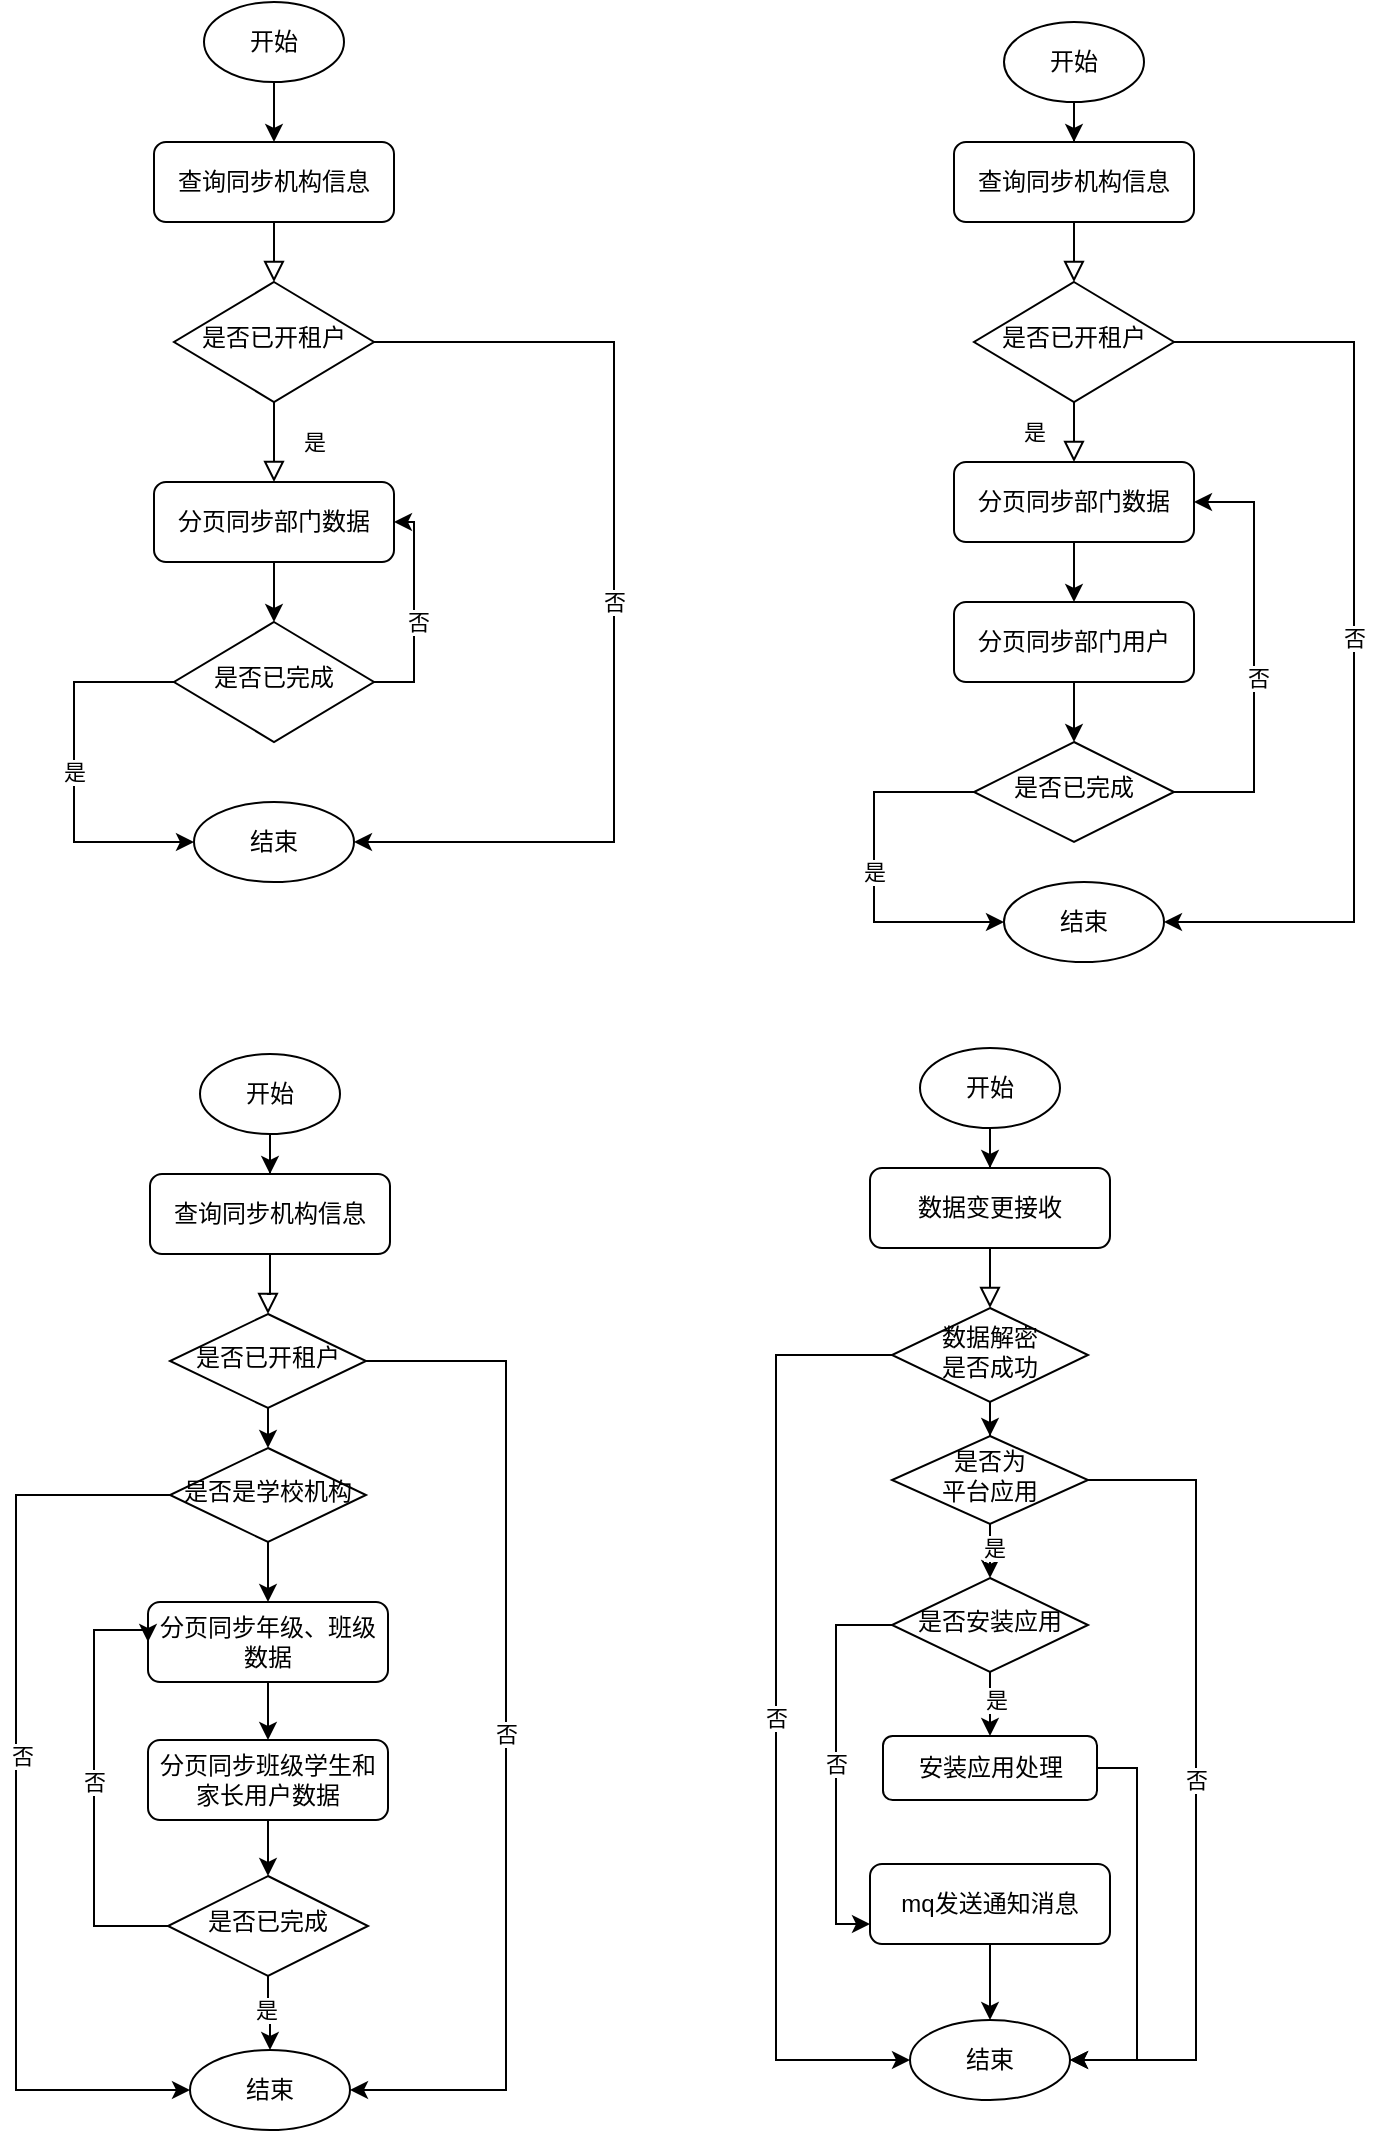 <mxfile version="21.3.3" type="github">
  <diagram id="C5RBs43oDa-KdzZeNtuy" name="Page-1">
    <mxGraphModel dx="954" dy="562" grid="0" gridSize="10" guides="1" tooltips="1" connect="1" arrows="1" fold="1" page="1" pageScale="1" pageWidth="827" pageHeight="1169" math="0" shadow="0">
      <root>
        <mxCell id="WIyWlLk6GJQsqaUBKTNV-0" />
        <mxCell id="WIyWlLk6GJQsqaUBKTNV-1" parent="WIyWlLk6GJQsqaUBKTNV-0" />
        <mxCell id="WIyWlLk6GJQsqaUBKTNV-2" value="" style="rounded=0;html=1;jettySize=auto;orthogonalLoop=1;fontSize=11;endArrow=block;endFill=0;endSize=8;strokeWidth=1;shadow=0;labelBackgroundColor=none;edgeStyle=orthogonalEdgeStyle;" parent="WIyWlLk6GJQsqaUBKTNV-1" source="WIyWlLk6GJQsqaUBKTNV-3" target="WIyWlLk6GJQsqaUBKTNV-6" edge="1">
          <mxGeometry relative="1" as="geometry" />
        </mxCell>
        <mxCell id="WIyWlLk6GJQsqaUBKTNV-3" value="查询同步机构信息" style="rounded=1;whiteSpace=wrap;html=1;fontSize=12;glass=0;strokeWidth=1;shadow=0;" parent="WIyWlLk6GJQsqaUBKTNV-1" vertex="1">
          <mxGeometry x="160" y="110" width="120" height="40" as="geometry" />
        </mxCell>
        <mxCell id="WIyWlLk6GJQsqaUBKTNV-4" value="是" style="rounded=0;html=1;jettySize=auto;orthogonalLoop=1;fontSize=11;endArrow=block;endFill=0;endSize=8;strokeWidth=1;shadow=0;labelBackgroundColor=none;edgeStyle=orthogonalEdgeStyle;" parent="WIyWlLk6GJQsqaUBKTNV-1" source="WIyWlLk6GJQsqaUBKTNV-6" target="Fh7XtQyrYAxtUZRleCaC-4" edge="1">
          <mxGeometry y="20" relative="1" as="geometry">
            <mxPoint as="offset" />
            <mxPoint x="220" y="290" as="targetPoint" />
          </mxGeometry>
        </mxCell>
        <mxCell id="Fh7XtQyrYAxtUZRleCaC-7" value="否" style="edgeStyle=orthogonalEdgeStyle;rounded=0;orthogonalLoop=1;jettySize=auto;html=1;entryX=1;entryY=0.5;entryDx=0;entryDy=0;entryPerimeter=0;exitX=1;exitY=0.5;exitDx=0;exitDy=0;" edge="1" parent="WIyWlLk6GJQsqaUBKTNV-1" source="WIyWlLk6GJQsqaUBKTNV-6" target="Fh7XtQyrYAxtUZRleCaC-3">
          <mxGeometry relative="1" as="geometry">
            <Array as="points">
              <mxPoint x="390" y="210" />
              <mxPoint x="390" y="460" />
            </Array>
          </mxGeometry>
        </mxCell>
        <mxCell id="WIyWlLk6GJQsqaUBKTNV-6" value="是否已开租户" style="rhombus;whiteSpace=wrap;html=1;shadow=0;fontFamily=Helvetica;fontSize=12;align=center;strokeWidth=1;spacing=6;spacingTop=-4;" parent="WIyWlLk6GJQsqaUBKTNV-1" vertex="1">
          <mxGeometry x="170" y="180" width="100" height="60" as="geometry" />
        </mxCell>
        <mxCell id="Fh7XtQyrYAxtUZRleCaC-1" style="edgeStyle=orthogonalEdgeStyle;rounded=0;orthogonalLoop=1;jettySize=auto;html=1;entryX=0.5;entryY=0;entryDx=0;entryDy=0;" edge="1" parent="WIyWlLk6GJQsqaUBKTNV-1" source="Fh7XtQyrYAxtUZRleCaC-0" target="WIyWlLk6GJQsqaUBKTNV-3">
          <mxGeometry relative="1" as="geometry" />
        </mxCell>
        <mxCell id="Fh7XtQyrYAxtUZRleCaC-0" value="开始" style="strokeWidth=1;html=1;shape=mxgraph.flowchart.start_1;whiteSpace=wrap;" vertex="1" parent="WIyWlLk6GJQsqaUBKTNV-1">
          <mxGeometry x="185" y="40" width="70" height="40" as="geometry" />
        </mxCell>
        <mxCell id="Fh7XtQyrYAxtUZRleCaC-3" value="结束" style="strokeWidth=1;html=1;shape=mxgraph.flowchart.start_1;whiteSpace=wrap;" vertex="1" parent="WIyWlLk6GJQsqaUBKTNV-1">
          <mxGeometry x="180" y="440" width="80" height="40" as="geometry" />
        </mxCell>
        <mxCell id="Fh7XtQyrYAxtUZRleCaC-6" style="edgeStyle=orthogonalEdgeStyle;rounded=0;orthogonalLoop=1;jettySize=auto;html=1;" edge="1" parent="WIyWlLk6GJQsqaUBKTNV-1" source="Fh7XtQyrYAxtUZRleCaC-4" target="Fh7XtQyrYAxtUZRleCaC-5">
          <mxGeometry relative="1" as="geometry" />
        </mxCell>
        <mxCell id="Fh7XtQyrYAxtUZRleCaC-4" value="分页同步部门数据" style="rounded=1;whiteSpace=wrap;html=1;fontSize=12;glass=0;strokeWidth=1;shadow=0;" vertex="1" parent="WIyWlLk6GJQsqaUBKTNV-1">
          <mxGeometry x="160" y="280" width="120" height="40" as="geometry" />
        </mxCell>
        <mxCell id="Fh7XtQyrYAxtUZRleCaC-8" value="是" style="edgeStyle=orthogonalEdgeStyle;rounded=0;orthogonalLoop=1;jettySize=auto;html=1;entryX=0;entryY=0.5;entryDx=0;entryDy=0;entryPerimeter=0;exitX=0;exitY=0.5;exitDx=0;exitDy=0;" edge="1" parent="WIyWlLk6GJQsqaUBKTNV-1" source="Fh7XtQyrYAxtUZRleCaC-5" target="Fh7XtQyrYAxtUZRleCaC-3">
          <mxGeometry relative="1" as="geometry">
            <Array as="points">
              <mxPoint x="120" y="380" />
              <mxPoint x="120" y="460" />
            </Array>
          </mxGeometry>
        </mxCell>
        <mxCell id="Fh7XtQyrYAxtUZRleCaC-9" style="edgeStyle=orthogonalEdgeStyle;rounded=0;orthogonalLoop=1;jettySize=auto;html=1;entryX=1;entryY=0.5;entryDx=0;entryDy=0;exitX=1;exitY=0.5;exitDx=0;exitDy=0;" edge="1" parent="WIyWlLk6GJQsqaUBKTNV-1" source="Fh7XtQyrYAxtUZRleCaC-5" target="Fh7XtQyrYAxtUZRleCaC-4">
          <mxGeometry relative="1" as="geometry" />
        </mxCell>
        <mxCell id="Fh7XtQyrYAxtUZRleCaC-10" value="否" style="edgeLabel;html=1;align=center;verticalAlign=middle;resizable=0;points=[];" vertex="1" connectable="0" parent="Fh7XtQyrYAxtUZRleCaC-9">
          <mxGeometry x="-0.091" y="-2" relative="1" as="geometry">
            <mxPoint as="offset" />
          </mxGeometry>
        </mxCell>
        <mxCell id="Fh7XtQyrYAxtUZRleCaC-5" value="是否已完成" style="rhombus;whiteSpace=wrap;html=1;shadow=0;fontFamily=Helvetica;fontSize=12;align=center;strokeWidth=1;spacing=6;spacingTop=-4;" vertex="1" parent="WIyWlLk6GJQsqaUBKTNV-1">
          <mxGeometry x="170" y="350" width="100" height="60" as="geometry" />
        </mxCell>
        <mxCell id="Fh7XtQyrYAxtUZRleCaC-11" value="" style="rounded=0;html=1;jettySize=auto;orthogonalLoop=1;fontSize=11;endArrow=block;endFill=0;endSize=8;strokeWidth=1;shadow=0;labelBackgroundColor=none;edgeStyle=orthogonalEdgeStyle;" edge="1" parent="WIyWlLk6GJQsqaUBKTNV-1" source="Fh7XtQyrYAxtUZRleCaC-12" target="Fh7XtQyrYAxtUZRleCaC-15">
          <mxGeometry relative="1" as="geometry" />
        </mxCell>
        <mxCell id="Fh7XtQyrYAxtUZRleCaC-12" value="查询同步机构信息" style="rounded=1;whiteSpace=wrap;html=1;fontSize=12;glass=0;strokeWidth=1;shadow=0;" vertex="1" parent="WIyWlLk6GJQsqaUBKTNV-1">
          <mxGeometry x="560" y="110" width="120" height="40" as="geometry" />
        </mxCell>
        <mxCell id="Fh7XtQyrYAxtUZRleCaC-13" value="是" style="rounded=0;html=1;jettySize=auto;orthogonalLoop=1;fontSize=11;endArrow=block;endFill=0;endSize=8;strokeWidth=1;shadow=0;labelBackgroundColor=none;edgeStyle=orthogonalEdgeStyle;" edge="1" parent="WIyWlLk6GJQsqaUBKTNV-1" source="Fh7XtQyrYAxtUZRleCaC-15" target="Fh7XtQyrYAxtUZRleCaC-20">
          <mxGeometry y="20" relative="1" as="geometry">
            <mxPoint as="offset" />
            <mxPoint x="620" y="300" as="targetPoint" />
          </mxGeometry>
        </mxCell>
        <mxCell id="Fh7XtQyrYAxtUZRleCaC-14" value="否" style="edgeStyle=orthogonalEdgeStyle;rounded=0;orthogonalLoop=1;jettySize=auto;html=1;entryX=1;entryY=0.5;entryDx=0;entryDy=0;entryPerimeter=0;exitX=1;exitY=0.5;exitDx=0;exitDy=0;" edge="1" parent="WIyWlLk6GJQsqaUBKTNV-1" source="Fh7XtQyrYAxtUZRleCaC-15" target="Fh7XtQyrYAxtUZRleCaC-18">
          <mxGeometry relative="1" as="geometry">
            <Array as="points">
              <mxPoint x="760" y="210" />
              <mxPoint x="760" y="500" />
            </Array>
          </mxGeometry>
        </mxCell>
        <mxCell id="Fh7XtQyrYAxtUZRleCaC-15" value="是否已开租户" style="rhombus;whiteSpace=wrap;html=1;shadow=0;fontFamily=Helvetica;fontSize=12;align=center;strokeWidth=1;spacing=6;spacingTop=-4;" vertex="1" parent="WIyWlLk6GJQsqaUBKTNV-1">
          <mxGeometry x="570" y="180" width="100" height="60" as="geometry" />
        </mxCell>
        <mxCell id="Fh7XtQyrYAxtUZRleCaC-16" style="edgeStyle=orthogonalEdgeStyle;rounded=0;orthogonalLoop=1;jettySize=auto;html=1;entryX=0.5;entryY=0;entryDx=0;entryDy=0;" edge="1" parent="WIyWlLk6GJQsqaUBKTNV-1" source="Fh7XtQyrYAxtUZRleCaC-17" target="Fh7XtQyrYAxtUZRleCaC-12">
          <mxGeometry relative="1" as="geometry" />
        </mxCell>
        <mxCell id="Fh7XtQyrYAxtUZRleCaC-17" value="开始" style="strokeWidth=1;html=1;shape=mxgraph.flowchart.start_1;whiteSpace=wrap;" vertex="1" parent="WIyWlLk6GJQsqaUBKTNV-1">
          <mxGeometry x="585" y="50" width="70" height="40" as="geometry" />
        </mxCell>
        <mxCell id="Fh7XtQyrYAxtUZRleCaC-18" value="结束" style="strokeWidth=1;html=1;shape=mxgraph.flowchart.start_1;whiteSpace=wrap;" vertex="1" parent="WIyWlLk6GJQsqaUBKTNV-1">
          <mxGeometry x="585" y="480" width="80" height="40" as="geometry" />
        </mxCell>
        <mxCell id="Fh7XtQyrYAxtUZRleCaC-28" style="edgeStyle=orthogonalEdgeStyle;rounded=0;orthogonalLoop=1;jettySize=auto;html=1;entryX=0.5;entryY=0;entryDx=0;entryDy=0;" edge="1" parent="WIyWlLk6GJQsqaUBKTNV-1" source="Fh7XtQyrYAxtUZRleCaC-20" target="Fh7XtQyrYAxtUZRleCaC-26">
          <mxGeometry relative="1" as="geometry" />
        </mxCell>
        <mxCell id="Fh7XtQyrYAxtUZRleCaC-20" value="分页同步部门数据" style="rounded=1;whiteSpace=wrap;html=1;fontSize=12;glass=0;strokeWidth=1;shadow=0;" vertex="1" parent="WIyWlLk6GJQsqaUBKTNV-1">
          <mxGeometry x="560" y="270" width="120" height="40" as="geometry" />
        </mxCell>
        <mxCell id="Fh7XtQyrYAxtUZRleCaC-21" value="是" style="edgeStyle=orthogonalEdgeStyle;rounded=0;orthogonalLoop=1;jettySize=auto;html=1;entryX=0;entryY=0.5;entryDx=0;entryDy=0;entryPerimeter=0;exitX=0;exitY=0.5;exitDx=0;exitDy=0;" edge="1" parent="WIyWlLk6GJQsqaUBKTNV-1" source="Fh7XtQyrYAxtUZRleCaC-24" target="Fh7XtQyrYAxtUZRleCaC-18">
          <mxGeometry relative="1" as="geometry">
            <Array as="points">
              <mxPoint x="520" y="435" />
              <mxPoint x="520" y="500" />
            </Array>
          </mxGeometry>
        </mxCell>
        <mxCell id="Fh7XtQyrYAxtUZRleCaC-22" style="edgeStyle=orthogonalEdgeStyle;rounded=0;orthogonalLoop=1;jettySize=auto;html=1;entryX=1;entryY=0.5;entryDx=0;entryDy=0;exitX=1;exitY=0.5;exitDx=0;exitDy=0;" edge="1" parent="WIyWlLk6GJQsqaUBKTNV-1" source="Fh7XtQyrYAxtUZRleCaC-24" target="Fh7XtQyrYAxtUZRleCaC-20">
          <mxGeometry relative="1" as="geometry">
            <Array as="points">
              <mxPoint x="710" y="435" />
              <mxPoint x="710" y="290" />
            </Array>
          </mxGeometry>
        </mxCell>
        <mxCell id="Fh7XtQyrYAxtUZRleCaC-23" value="否" style="edgeLabel;html=1;align=center;verticalAlign=middle;resizable=0;points=[];" vertex="1" connectable="0" parent="Fh7XtQyrYAxtUZRleCaC-22">
          <mxGeometry x="-0.091" y="-2" relative="1" as="geometry">
            <mxPoint as="offset" />
          </mxGeometry>
        </mxCell>
        <mxCell id="Fh7XtQyrYAxtUZRleCaC-24" value="是否已完成" style="rhombus;whiteSpace=wrap;html=1;shadow=0;fontFamily=Helvetica;fontSize=12;align=center;strokeWidth=1;spacing=6;spacingTop=-4;" vertex="1" parent="WIyWlLk6GJQsqaUBKTNV-1">
          <mxGeometry x="570" y="410" width="100" height="50" as="geometry" />
        </mxCell>
        <mxCell id="Fh7XtQyrYAxtUZRleCaC-27" style="edgeStyle=orthogonalEdgeStyle;rounded=0;orthogonalLoop=1;jettySize=auto;html=1;entryX=0.5;entryY=0;entryDx=0;entryDy=0;" edge="1" parent="WIyWlLk6GJQsqaUBKTNV-1" source="Fh7XtQyrYAxtUZRleCaC-26" target="Fh7XtQyrYAxtUZRleCaC-24">
          <mxGeometry relative="1" as="geometry" />
        </mxCell>
        <mxCell id="Fh7XtQyrYAxtUZRleCaC-26" value="分页同步部门用户" style="rounded=1;whiteSpace=wrap;html=1;fontSize=12;glass=0;strokeWidth=1;shadow=0;" vertex="1" parent="WIyWlLk6GJQsqaUBKTNV-1">
          <mxGeometry x="560" y="340" width="120" height="40" as="geometry" />
        </mxCell>
        <mxCell id="Fh7XtQyrYAxtUZRleCaC-29" value="" style="rounded=0;html=1;jettySize=auto;orthogonalLoop=1;fontSize=11;endArrow=block;endFill=0;endSize=8;strokeWidth=1;shadow=0;labelBackgroundColor=none;edgeStyle=orthogonalEdgeStyle;" edge="1" parent="WIyWlLk6GJQsqaUBKTNV-1" source="Fh7XtQyrYAxtUZRleCaC-30" target="Fh7XtQyrYAxtUZRleCaC-33">
          <mxGeometry relative="1" as="geometry" />
        </mxCell>
        <mxCell id="Fh7XtQyrYAxtUZRleCaC-30" value="查询同步机构信息" style="rounded=1;whiteSpace=wrap;html=1;fontSize=12;glass=0;strokeWidth=1;shadow=0;" vertex="1" parent="WIyWlLk6GJQsqaUBKTNV-1">
          <mxGeometry x="158" y="626" width="120" height="40" as="geometry" />
        </mxCell>
        <mxCell id="Fh7XtQyrYAxtUZRleCaC-32" value="否" style="edgeStyle=orthogonalEdgeStyle;rounded=0;orthogonalLoop=1;jettySize=auto;html=1;entryX=1;entryY=0.5;entryDx=0;entryDy=0;entryPerimeter=0;exitX=1;exitY=0.5;exitDx=0;exitDy=0;" edge="1" parent="WIyWlLk6GJQsqaUBKTNV-1" source="Fh7XtQyrYAxtUZRleCaC-33" target="Fh7XtQyrYAxtUZRleCaC-36">
          <mxGeometry relative="1" as="geometry">
            <Array as="points">
              <mxPoint x="336" y="720" />
              <mxPoint x="336" y="1084" />
            </Array>
          </mxGeometry>
        </mxCell>
        <mxCell id="Fh7XtQyrYAxtUZRleCaC-49" style="edgeStyle=orthogonalEdgeStyle;rounded=0;orthogonalLoop=1;jettySize=auto;html=1;exitX=0.5;exitY=1;exitDx=0;exitDy=0;entryX=0.5;entryY=0;entryDx=0;entryDy=0;" edge="1" parent="WIyWlLk6GJQsqaUBKTNV-1" source="Fh7XtQyrYAxtUZRleCaC-33" target="Fh7XtQyrYAxtUZRleCaC-46">
          <mxGeometry relative="1" as="geometry" />
        </mxCell>
        <mxCell id="Fh7XtQyrYAxtUZRleCaC-33" value="是否已开租户" style="rhombus;whiteSpace=wrap;html=1;shadow=0;fontFamily=Helvetica;fontSize=12;align=center;strokeWidth=1;spacing=6;spacingTop=-4;" vertex="1" parent="WIyWlLk6GJQsqaUBKTNV-1">
          <mxGeometry x="168" y="696" width="98" height="47" as="geometry" />
        </mxCell>
        <mxCell id="Fh7XtQyrYAxtUZRleCaC-34" style="edgeStyle=orthogonalEdgeStyle;rounded=0;orthogonalLoop=1;jettySize=auto;html=1;entryX=0.5;entryY=0;entryDx=0;entryDy=0;" edge="1" parent="WIyWlLk6GJQsqaUBKTNV-1" source="Fh7XtQyrYAxtUZRleCaC-35" target="Fh7XtQyrYAxtUZRleCaC-30">
          <mxGeometry relative="1" as="geometry" />
        </mxCell>
        <mxCell id="Fh7XtQyrYAxtUZRleCaC-35" value="开始" style="strokeWidth=1;html=1;shape=mxgraph.flowchart.start_1;whiteSpace=wrap;" vertex="1" parent="WIyWlLk6GJQsqaUBKTNV-1">
          <mxGeometry x="183" y="566" width="70" height="40" as="geometry" />
        </mxCell>
        <mxCell id="Fh7XtQyrYAxtUZRleCaC-36" value="结束" style="strokeWidth=1;html=1;shape=mxgraph.flowchart.start_1;whiteSpace=wrap;" vertex="1" parent="WIyWlLk6GJQsqaUBKTNV-1">
          <mxGeometry x="178" y="1064" width="80" height="40" as="geometry" />
        </mxCell>
        <mxCell id="Fh7XtQyrYAxtUZRleCaC-37" style="edgeStyle=orthogonalEdgeStyle;rounded=0;orthogonalLoop=1;jettySize=auto;html=1;entryX=0.5;entryY=0;entryDx=0;entryDy=0;" edge="1" parent="WIyWlLk6GJQsqaUBKTNV-1" source="Fh7XtQyrYAxtUZRleCaC-38" target="Fh7XtQyrYAxtUZRleCaC-44">
          <mxGeometry relative="1" as="geometry" />
        </mxCell>
        <mxCell id="Fh7XtQyrYAxtUZRleCaC-38" value="分页同步年级、班级数据" style="rounded=1;whiteSpace=wrap;html=1;fontSize=12;glass=0;strokeWidth=1;shadow=0;" vertex="1" parent="WIyWlLk6GJQsqaUBKTNV-1">
          <mxGeometry x="157" y="840" width="120" height="40" as="geometry" />
        </mxCell>
        <mxCell id="Fh7XtQyrYAxtUZRleCaC-51" style="edgeStyle=orthogonalEdgeStyle;rounded=0;orthogonalLoop=1;jettySize=auto;html=1;" edge="1" parent="WIyWlLk6GJQsqaUBKTNV-1" source="Fh7XtQyrYAxtUZRleCaC-42" target="Fh7XtQyrYAxtUZRleCaC-36">
          <mxGeometry relative="1" as="geometry" />
        </mxCell>
        <mxCell id="Fh7XtQyrYAxtUZRleCaC-52" value="是" style="edgeLabel;html=1;align=center;verticalAlign=middle;resizable=0;points=[];" vertex="1" connectable="0" parent="Fh7XtQyrYAxtUZRleCaC-51">
          <mxGeometry x="-0.196" y="-1" relative="1" as="geometry">
            <mxPoint y="1" as="offset" />
          </mxGeometry>
        </mxCell>
        <mxCell id="Fh7XtQyrYAxtUZRleCaC-53" value="否" style="edgeStyle=orthogonalEdgeStyle;rounded=0;orthogonalLoop=1;jettySize=auto;html=1;entryX=0;entryY=0.5;entryDx=0;entryDy=0;exitX=0;exitY=0.5;exitDx=0;exitDy=0;" edge="1" parent="WIyWlLk6GJQsqaUBKTNV-1" source="Fh7XtQyrYAxtUZRleCaC-42" target="Fh7XtQyrYAxtUZRleCaC-38">
          <mxGeometry relative="1" as="geometry">
            <mxPoint x="162" y="1005" as="sourcePoint" />
            <Array as="points">
              <mxPoint x="130" y="1002" />
              <mxPoint x="130" y="854" />
              <mxPoint x="157" y="854" />
            </Array>
          </mxGeometry>
        </mxCell>
        <mxCell id="Fh7XtQyrYAxtUZRleCaC-42" value="是否已完成" style="rhombus;whiteSpace=wrap;html=1;shadow=0;fontFamily=Helvetica;fontSize=12;align=center;strokeWidth=1;spacing=6;spacingTop=-4;" vertex="1" parent="WIyWlLk6GJQsqaUBKTNV-1">
          <mxGeometry x="167" y="977" width="100" height="50" as="geometry" />
        </mxCell>
        <mxCell id="Fh7XtQyrYAxtUZRleCaC-43" style="edgeStyle=orthogonalEdgeStyle;rounded=0;orthogonalLoop=1;jettySize=auto;html=1;entryX=0.5;entryY=0;entryDx=0;entryDy=0;" edge="1" parent="WIyWlLk6GJQsqaUBKTNV-1" source="Fh7XtQyrYAxtUZRleCaC-44" target="Fh7XtQyrYAxtUZRleCaC-42">
          <mxGeometry relative="1" as="geometry" />
        </mxCell>
        <mxCell id="Fh7XtQyrYAxtUZRleCaC-44" value="分页同步班级学生和家长用户数据" style="rounded=1;whiteSpace=wrap;html=1;fontSize=12;glass=0;strokeWidth=1;shadow=0;" vertex="1" parent="WIyWlLk6GJQsqaUBKTNV-1">
          <mxGeometry x="157" y="909" width="120" height="40" as="geometry" />
        </mxCell>
        <mxCell id="Fh7XtQyrYAxtUZRleCaC-47" style="edgeStyle=orthogonalEdgeStyle;rounded=0;orthogonalLoop=1;jettySize=auto;html=1;entryX=0;entryY=0.5;entryDx=0;entryDy=0;entryPerimeter=0;exitX=0;exitY=0.5;exitDx=0;exitDy=0;" edge="1" parent="WIyWlLk6GJQsqaUBKTNV-1" source="Fh7XtQyrYAxtUZRleCaC-46" target="Fh7XtQyrYAxtUZRleCaC-36">
          <mxGeometry relative="1" as="geometry">
            <Array as="points">
              <mxPoint x="91" y="787" />
              <mxPoint x="91" y="1084" />
            </Array>
          </mxGeometry>
        </mxCell>
        <mxCell id="Fh7XtQyrYAxtUZRleCaC-48" value="否" style="edgeLabel;html=1;align=center;verticalAlign=middle;resizable=0;points=[];" vertex="1" connectable="0" parent="Fh7XtQyrYAxtUZRleCaC-47">
          <mxGeometry x="-0.102" y="3" relative="1" as="geometry">
            <mxPoint as="offset" />
          </mxGeometry>
        </mxCell>
        <mxCell id="Fh7XtQyrYAxtUZRleCaC-50" style="edgeStyle=orthogonalEdgeStyle;rounded=0;orthogonalLoop=1;jettySize=auto;html=1;entryX=0.5;entryY=0;entryDx=0;entryDy=0;" edge="1" parent="WIyWlLk6GJQsqaUBKTNV-1" source="Fh7XtQyrYAxtUZRleCaC-46" target="Fh7XtQyrYAxtUZRleCaC-38">
          <mxGeometry relative="1" as="geometry" />
        </mxCell>
        <mxCell id="Fh7XtQyrYAxtUZRleCaC-46" value="是否是学校机构" style="rhombus;whiteSpace=wrap;html=1;shadow=0;fontFamily=Helvetica;fontSize=12;align=center;strokeWidth=1;spacing=6;spacingTop=-4;" vertex="1" parent="WIyWlLk6GJQsqaUBKTNV-1">
          <mxGeometry x="168" y="763" width="98" height="47" as="geometry" />
        </mxCell>
        <mxCell id="Fh7XtQyrYAxtUZRleCaC-54" value="" style="rounded=0;html=1;jettySize=auto;orthogonalLoop=1;fontSize=11;endArrow=block;endFill=0;endSize=8;strokeWidth=1;shadow=0;labelBackgroundColor=none;edgeStyle=orthogonalEdgeStyle;" edge="1" parent="WIyWlLk6GJQsqaUBKTNV-1" source="Fh7XtQyrYAxtUZRleCaC-55" target="Fh7XtQyrYAxtUZRleCaC-58">
          <mxGeometry relative="1" as="geometry" />
        </mxCell>
        <mxCell id="Fh7XtQyrYAxtUZRleCaC-55" value="数据变更接收" style="rounded=1;whiteSpace=wrap;html=1;fontSize=12;glass=0;strokeWidth=1;shadow=0;" vertex="1" parent="WIyWlLk6GJQsqaUBKTNV-1">
          <mxGeometry x="518" y="623" width="120" height="40" as="geometry" />
        </mxCell>
        <mxCell id="Fh7XtQyrYAxtUZRleCaC-77" value="否" style="edgeStyle=orthogonalEdgeStyle;rounded=0;orthogonalLoop=1;jettySize=auto;html=1;entryX=0;entryY=0.5;entryDx=0;entryDy=0;entryPerimeter=0;exitX=0;exitY=0.5;exitDx=0;exitDy=0;" edge="1" parent="WIyWlLk6GJQsqaUBKTNV-1" source="Fh7XtQyrYAxtUZRleCaC-58" target="Fh7XtQyrYAxtUZRleCaC-61">
          <mxGeometry relative="1" as="geometry">
            <Array as="points">
              <mxPoint x="471" y="717" />
              <mxPoint x="471" y="1069" />
            </Array>
          </mxGeometry>
        </mxCell>
        <mxCell id="Fh7XtQyrYAxtUZRleCaC-78" style="edgeStyle=orthogonalEdgeStyle;rounded=0;orthogonalLoop=1;jettySize=auto;html=1;" edge="1" parent="WIyWlLk6GJQsqaUBKTNV-1" source="Fh7XtQyrYAxtUZRleCaC-58" target="Fh7XtQyrYAxtUZRleCaC-73">
          <mxGeometry relative="1" as="geometry" />
        </mxCell>
        <mxCell id="Fh7XtQyrYAxtUZRleCaC-58" value="数据解密&lt;br&gt;是否成功" style="rhombus;whiteSpace=wrap;html=1;shadow=0;fontFamily=Helvetica;fontSize=12;align=center;strokeWidth=1;spacing=6;spacingTop=-4;" vertex="1" parent="WIyWlLk6GJQsqaUBKTNV-1">
          <mxGeometry x="529" y="693" width="98" height="47" as="geometry" />
        </mxCell>
        <mxCell id="Fh7XtQyrYAxtUZRleCaC-59" style="edgeStyle=orthogonalEdgeStyle;rounded=0;orthogonalLoop=1;jettySize=auto;html=1;entryX=0.5;entryY=0;entryDx=0;entryDy=0;" edge="1" parent="WIyWlLk6GJQsqaUBKTNV-1" source="Fh7XtQyrYAxtUZRleCaC-60" target="Fh7XtQyrYAxtUZRleCaC-55">
          <mxGeometry relative="1" as="geometry" />
        </mxCell>
        <mxCell id="Fh7XtQyrYAxtUZRleCaC-60" value="开始" style="strokeWidth=1;html=1;shape=mxgraph.flowchart.start_1;whiteSpace=wrap;" vertex="1" parent="WIyWlLk6GJQsqaUBKTNV-1">
          <mxGeometry x="543" y="563" width="70" height="40" as="geometry" />
        </mxCell>
        <mxCell id="Fh7XtQyrYAxtUZRleCaC-61" value="结束" style="strokeWidth=1;html=1;shape=mxgraph.flowchart.start_1;whiteSpace=wrap;" vertex="1" parent="WIyWlLk6GJQsqaUBKTNV-1">
          <mxGeometry x="538" y="1049" width="80" height="40" as="geometry" />
        </mxCell>
        <mxCell id="Fh7XtQyrYAxtUZRleCaC-76" style="edgeStyle=orthogonalEdgeStyle;rounded=0;orthogonalLoop=1;jettySize=auto;html=1;" edge="1" parent="WIyWlLk6GJQsqaUBKTNV-1" source="Fh7XtQyrYAxtUZRleCaC-63" target="Fh7XtQyrYAxtUZRleCaC-61">
          <mxGeometry relative="1" as="geometry" />
        </mxCell>
        <mxCell id="Fh7XtQyrYAxtUZRleCaC-63" value="mq发送通知消息" style="rounded=1;whiteSpace=wrap;html=1;fontSize=12;glass=0;strokeWidth=1;shadow=0;" vertex="1" parent="WIyWlLk6GJQsqaUBKTNV-1">
          <mxGeometry x="518" y="971" width="120" height="40" as="geometry" />
        </mxCell>
        <mxCell id="Fh7XtQyrYAxtUZRleCaC-79" style="edgeStyle=orthogonalEdgeStyle;rounded=0;orthogonalLoop=1;jettySize=auto;html=1;entryX=0.5;entryY=0;entryDx=0;entryDy=0;" edge="1" parent="WIyWlLk6GJQsqaUBKTNV-1" source="Fh7XtQyrYAxtUZRleCaC-73" target="Fh7XtQyrYAxtUZRleCaC-74">
          <mxGeometry relative="1" as="geometry" />
        </mxCell>
        <mxCell id="Fh7XtQyrYAxtUZRleCaC-80" value="是" style="edgeLabel;html=1;align=center;verticalAlign=middle;resizable=0;points=[];" vertex="1" connectable="0" parent="Fh7XtQyrYAxtUZRleCaC-79">
          <mxGeometry x="0.434" y="2" relative="1" as="geometry">
            <mxPoint as="offset" />
          </mxGeometry>
        </mxCell>
        <mxCell id="Fh7XtQyrYAxtUZRleCaC-81" value="否" style="edgeStyle=orthogonalEdgeStyle;rounded=0;orthogonalLoop=1;jettySize=auto;html=1;entryX=1;entryY=0.5;entryDx=0;entryDy=0;entryPerimeter=0;exitX=1;exitY=0.5;exitDx=0;exitDy=0;" edge="1" parent="WIyWlLk6GJQsqaUBKTNV-1" source="Fh7XtQyrYAxtUZRleCaC-73" target="Fh7XtQyrYAxtUZRleCaC-61">
          <mxGeometry relative="1" as="geometry">
            <Array as="points">
              <mxPoint x="681" y="779" />
              <mxPoint x="681" y="1069" />
            </Array>
          </mxGeometry>
        </mxCell>
        <mxCell id="Fh7XtQyrYAxtUZRleCaC-73" value="是否为&lt;br&gt;平台应用" style="rhombus;whiteSpace=wrap;html=1;shadow=0;fontFamily=Helvetica;fontSize=12;align=center;strokeWidth=1;spacing=6;spacingTop=-4;" vertex="1" parent="WIyWlLk6GJQsqaUBKTNV-1">
          <mxGeometry x="529" y="757" width="98" height="44" as="geometry" />
        </mxCell>
        <mxCell id="Fh7XtQyrYAxtUZRleCaC-82" style="edgeStyle=orthogonalEdgeStyle;rounded=0;orthogonalLoop=1;jettySize=auto;html=1;" edge="1" parent="WIyWlLk6GJQsqaUBKTNV-1" source="Fh7XtQyrYAxtUZRleCaC-74" target="Fh7XtQyrYAxtUZRleCaC-75">
          <mxGeometry relative="1" as="geometry" />
        </mxCell>
        <mxCell id="Fh7XtQyrYAxtUZRleCaC-83" value="是" style="edgeLabel;html=1;align=center;verticalAlign=middle;resizable=0;points=[];" vertex="1" connectable="0" parent="Fh7XtQyrYAxtUZRleCaC-82">
          <mxGeometry x="0.231" y="3" relative="1" as="geometry">
            <mxPoint as="offset" />
          </mxGeometry>
        </mxCell>
        <mxCell id="Fh7XtQyrYAxtUZRleCaC-84" value="否" style="edgeStyle=orthogonalEdgeStyle;rounded=0;orthogonalLoop=1;jettySize=auto;html=1;entryX=0;entryY=0.75;entryDx=0;entryDy=0;exitX=0;exitY=0.5;exitDx=0;exitDy=0;" edge="1" parent="WIyWlLk6GJQsqaUBKTNV-1" source="Fh7XtQyrYAxtUZRleCaC-74" target="Fh7XtQyrYAxtUZRleCaC-63">
          <mxGeometry relative="1" as="geometry">
            <Array as="points">
              <mxPoint x="501" y="852" />
              <mxPoint x="501" y="1001" />
            </Array>
          </mxGeometry>
        </mxCell>
        <mxCell id="Fh7XtQyrYAxtUZRleCaC-74" value="是否安装应用" style="rhombus;whiteSpace=wrap;html=1;shadow=0;fontFamily=Helvetica;fontSize=12;align=center;strokeWidth=1;spacing=6;spacingTop=-4;" vertex="1" parent="WIyWlLk6GJQsqaUBKTNV-1">
          <mxGeometry x="529" y="828" width="98" height="47" as="geometry" />
        </mxCell>
        <mxCell id="Fh7XtQyrYAxtUZRleCaC-85" style="edgeStyle=orthogonalEdgeStyle;rounded=0;orthogonalLoop=1;jettySize=auto;html=1;entryX=1;entryY=0.5;entryDx=0;entryDy=0;entryPerimeter=0;exitX=1;exitY=0.5;exitDx=0;exitDy=0;" edge="1" parent="WIyWlLk6GJQsqaUBKTNV-1" source="Fh7XtQyrYAxtUZRleCaC-75" target="Fh7XtQyrYAxtUZRleCaC-61">
          <mxGeometry relative="1" as="geometry" />
        </mxCell>
        <mxCell id="Fh7XtQyrYAxtUZRleCaC-75" value="安装应用处理" style="rounded=1;whiteSpace=wrap;html=1;fontSize=12;glass=0;strokeWidth=1;shadow=0;" vertex="1" parent="WIyWlLk6GJQsqaUBKTNV-1">
          <mxGeometry x="524.5" y="907" width="107" height="32" as="geometry" />
        </mxCell>
      </root>
    </mxGraphModel>
  </diagram>
</mxfile>
